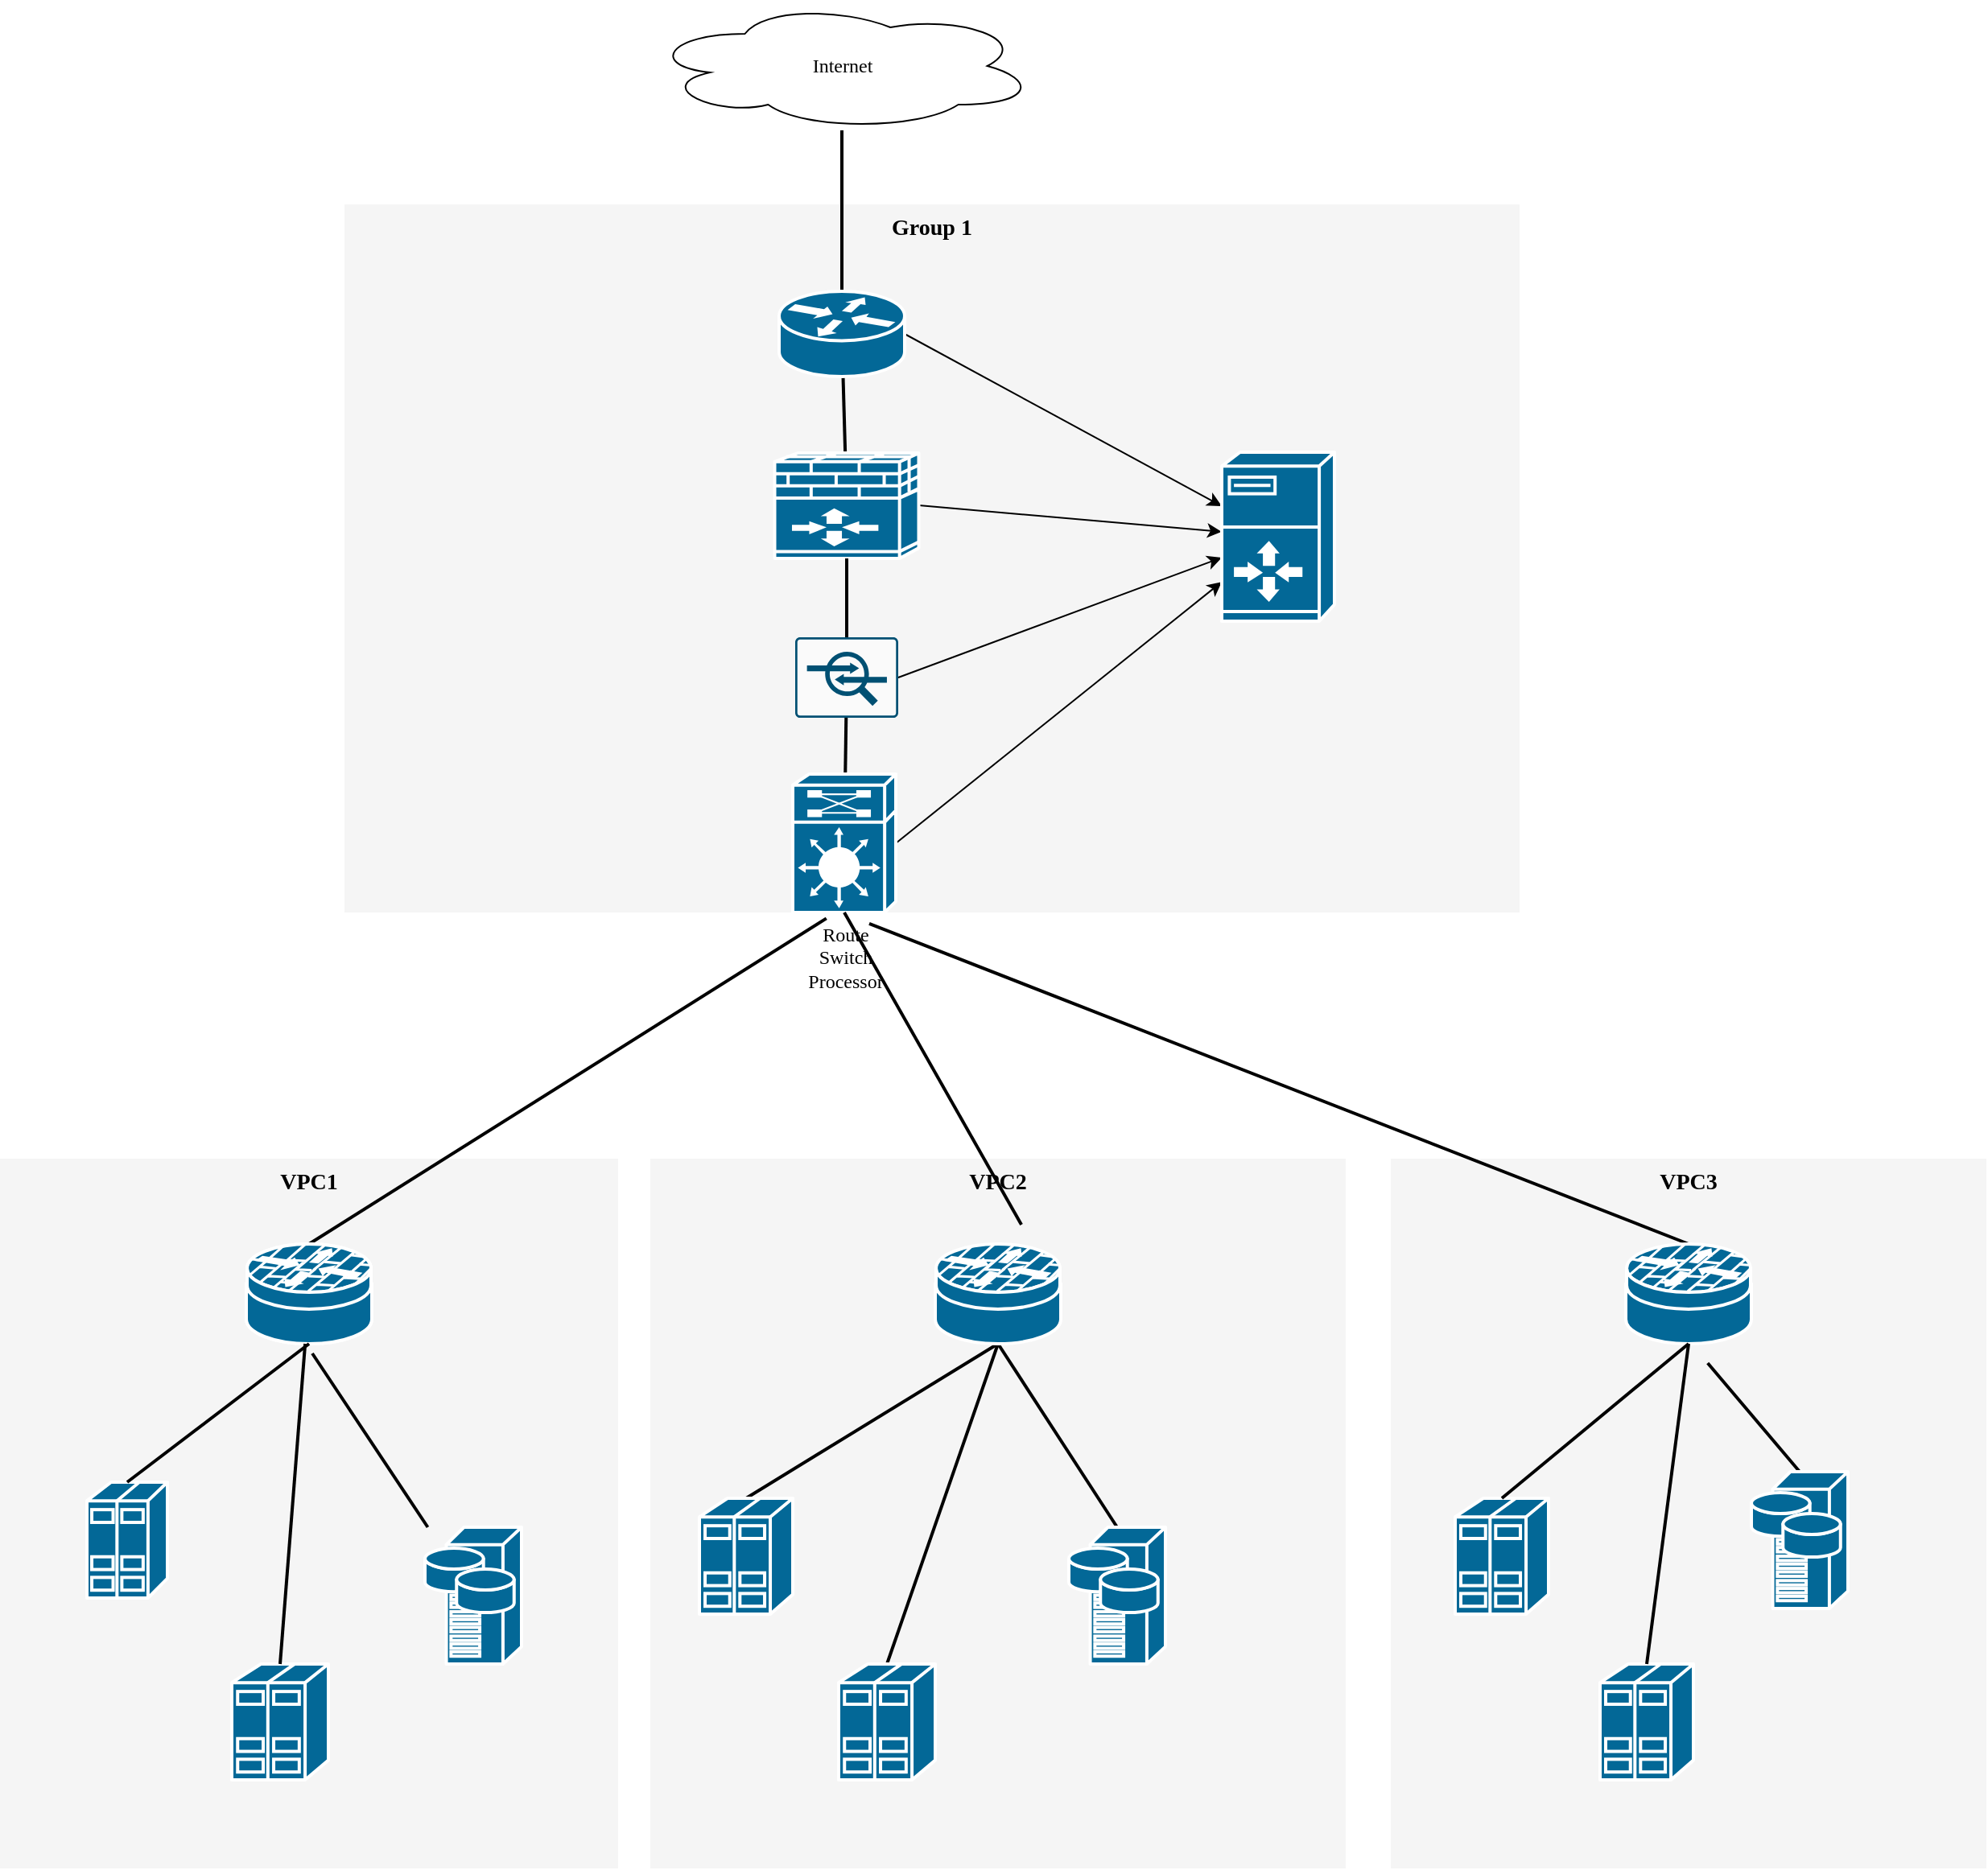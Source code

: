 <mxfile version="14.4.8" type="github">
  <diagram name="Page-1" id="c37626ed-c26b-45fb-9056-f9ebc6bb27b6">
    <mxGraphModel dx="1730" dy="912" grid="1" gridSize="10" guides="1" tooltips="1" connect="1" arrows="1" fold="1" page="1" pageScale="1" pageWidth="1100" pageHeight="850" background="#ffffff" math="0" shadow="0">
      <root>
        <mxCell id="0" />
        <mxCell id="1" parent="0" />
        <mxCell id="1c7a67bf8fd3230f-83" value="Group 1" style="whiteSpace=wrap;html=1;rounded=0;shadow=0;comic=0;strokeWidth=1;fontFamily=Verdana;fontSize=14;fillColor=#f5f5f5;strokeColor=none;verticalAlign=top;fontStyle=1" parent="1" vertex="1">
          <mxGeometry x="720" y="246" width="730" height="440" as="geometry" />
        </mxCell>
        <mxCell id="1c7a67bf8fd3230f-82" value="VPC3" style="whiteSpace=wrap;html=1;rounded=0;shadow=0;comic=0;strokeWidth=1;fontFamily=Verdana;fontSize=14;fillColor=#f5f5f5;strokeColor=none;fontStyle=1;verticalAlign=top;" parent="1" vertex="1">
          <mxGeometry x="1370" y="839" width="370" height="441" as="geometry" />
        </mxCell>
        <mxCell id="1c7a67bf8fd3230f-81" value="VPC2" style="whiteSpace=wrap;html=1;rounded=0;shadow=0;comic=0;strokeWidth=1;fontFamily=Verdana;fontSize=14;fillColor=#f5f5f5;strokeColor=none;fontStyle=1;verticalAlign=top;" parent="1" vertex="1">
          <mxGeometry x="910" y="839" width="432" height="441" as="geometry" />
        </mxCell>
        <mxCell id="1c7a67bf8fd3230f-80" value="VPC1" style="whiteSpace=wrap;html=1;rounded=0;shadow=0;comic=0;strokeWidth=1;fontFamily=Verdana;fontSize=14;fillColor=#f5f5f5;strokeColor=none;fontStyle=1;verticalAlign=top;" parent="1" vertex="1">
          <mxGeometry x="506" y="839" width="384" height="441" as="geometry" />
        </mxCell>
        <mxCell id="1c7a67bf8fd3230f-38" style="edgeStyle=none;html=1;labelBackgroundColor=none;startFill=0;endArrow=none;endFill=0;strokeWidth=2;fontFamily=Verdana;fontSize=12;" parent="1" source="5hQp6zJ6rx_YkQlmQhCc-2" target="1c7a67bf8fd3230f-5" edge="1">
          <mxGeometry relative="1" as="geometry" />
        </mxCell>
        <mxCell id="5hQp6zJ6rx_YkQlmQhCc-8" style="edgeStyle=none;rounded=0;orthogonalLoop=1;jettySize=auto;html=1;exitX=1;exitY=0.5;exitDx=0;exitDy=0;exitPerimeter=0;" edge="1" parent="1" source="1c7a67bf8fd3230f-5" target="5hQp6zJ6rx_YkQlmQhCc-4">
          <mxGeometry relative="1" as="geometry" />
        </mxCell>
        <mxCell id="1c7a67bf8fd3230f-5" value="Route&lt;div&gt;Switch&lt;/div&gt;&lt;div&gt;Processor&lt;/div&gt;" style="shape=mxgraph.cisco.misc.route_switch_processor;html=1;dashed=0;fillColor=#036897;strokeColor=#ffffff;strokeWidth=2;verticalLabelPosition=bottom;verticalAlign=top;rounded=0;shadow=0;comic=0;fontFamily=Verdana;fontSize=12;" parent="1" vertex="1">
          <mxGeometry x="998.5" y="600" width="64" height="86" as="geometry" />
        </mxCell>
        <mxCell id="1c7a67bf8fd3230f-51" style="edgeStyle=none;html=1;labelBackgroundColor=none;startFill=0;endArrow=none;endFill=0;strokeWidth=2;fontFamily=Verdana;fontSize=12;" parent="1" source="1c7a67bf8fd3230f-10" target="1c7a67bf8fd3230f-48" edge="1">
          <mxGeometry relative="1" as="geometry" />
        </mxCell>
        <mxCell id="5hQp6zJ6rx_YkQlmQhCc-6" style="rounded=0;orthogonalLoop=1;jettySize=auto;html=1;exitX=1;exitY=0.5;exitDx=0;exitDy=0;exitPerimeter=0;" edge="1" parent="1" source="1c7a67bf8fd3230f-10" target="5hQp6zJ6rx_YkQlmQhCc-4">
          <mxGeometry relative="1" as="geometry" />
        </mxCell>
        <mxCell id="1c7a67bf8fd3230f-10" value="" style="shape=mxgraph.cisco.security.ios_firewall;html=1;dashed=0;fillColor=#036897;strokeColor=#ffffff;strokeWidth=2;verticalLabelPosition=bottom;verticalAlign=top;rounded=0;shadow=0;comic=0;fontFamily=Verdana;fontSize=12;" parent="1" vertex="1">
          <mxGeometry x="987.25" y="400" width="89.5" height="66" as="geometry" />
        </mxCell>
        <mxCell id="1c7a67bf8fd3230f-56" style="edgeStyle=none;html=1;labelBackgroundColor=none;startFill=0;endArrow=none;endFill=0;strokeWidth=2;fontFamily=Verdana;fontSize=12;entryX=0.5;entryY=0;entryDx=0;entryDy=0;entryPerimeter=0;exitX=0.326;exitY=1.043;exitDx=0;exitDy=0;exitPerimeter=0;" parent="1" source="1c7a67bf8fd3230f-5" target="5hQp6zJ6rx_YkQlmQhCc-9" edge="1">
          <mxGeometry relative="1" as="geometry">
            <mxPoint x="878.548" y="775.265" as="sourcePoint" />
            <mxPoint x="730" y="896.816" as="targetPoint" />
          </mxGeometry>
        </mxCell>
        <mxCell id="1c7a67bf8fd3230f-57" style="edgeStyle=none;html=1;labelBackgroundColor=none;startFill=0;endArrow=none;endFill=0;strokeWidth=2;fontFamily=Verdana;fontSize=12;exitX=0.5;exitY=1;exitDx=0;exitDy=0;exitPerimeter=0;" parent="1" source="1c7a67bf8fd3230f-5" edge="1">
          <mxGeometry relative="1" as="geometry">
            <mxPoint x="1175.666" y="775.985" as="sourcePoint" />
            <mxPoint x="1140.527" y="880.0" as="targetPoint" />
          </mxGeometry>
        </mxCell>
        <mxCell id="1c7a67bf8fd3230f-63" style="edgeStyle=none;html=1;labelBackgroundColor=none;startFill=0;endArrow=none;endFill=0;strokeWidth=2;fontFamily=Verdana;fontSize=12;entryX=0.5;entryY=0;entryDx=0;entryDy=0;entryPerimeter=0;exitX=0.742;exitY=1.081;exitDx=0;exitDy=0;exitPerimeter=0;" parent="1" source="1c7a67bf8fd3230f-5" target="5hQp6zJ6rx_YkQlmQhCc-12" edge="1">
          <mxGeometry relative="1" as="geometry">
            <mxPoint x="1220.261" y="761.473" as="sourcePoint" />
            <mxPoint x="1522" y="907.512" as="targetPoint" />
          </mxGeometry>
        </mxCell>
        <mxCell id="1c7a67bf8fd3230f-15" value="Internet" style="ellipse;shape=cloud;whiteSpace=wrap;html=1;rounded=0;shadow=0;comic=0;strokeWidth=1;fontFamily=Verdana;fontSize=12;" parent="1" vertex="1">
          <mxGeometry x="908.5" y="120" width="241" height="80" as="geometry" />
        </mxCell>
        <mxCell id="1c7a67bf8fd3230f-66" style="edgeStyle=none;html=1;labelBackgroundColor=none;startFill=0;endArrow=none;endFill=0;strokeWidth=2;fontFamily=Verdana;fontSize=12;" parent="1" target="5hQp6zJ6rx_YkQlmQhCc-21" edge="1">
          <mxGeometry relative="1" as="geometry">
            <mxPoint x="700" y="960" as="sourcePoint" />
            <mxPoint x="764" y="1001.796" as="targetPoint" />
          </mxGeometry>
        </mxCell>
        <mxCell id="1c7a67bf8fd3230f-60" style="edgeStyle=none;html=1;labelBackgroundColor=none;startFill=0;endArrow=none;endFill=0;strokeWidth=2;fontFamily=Verdana;fontSize=12;exitX=0.5;exitY=1;exitDx=0;exitDy=0;exitPerimeter=0;entryX=0.5;entryY=0;entryDx=0;entryDy=0;entryPerimeter=0;" parent="1" source="5hQp6zJ6rx_YkQlmQhCc-11" target="5hQp6zJ6rx_YkQlmQhCc-24" edge="1">
          <mxGeometry relative="1" as="geometry">
            <mxPoint x="1153.087" y="966" as="sourcePoint" />
            <mxPoint x="1178.913" y="1007.0" as="targetPoint" />
          </mxGeometry>
        </mxCell>
        <mxCell id="1c7a67bf8fd3230f-69" style="edgeStyle=none;html=1;labelBackgroundColor=none;startFill=0;endArrow=none;endFill=0;strokeWidth=2;fontFamily=Verdana;fontSize=12;exitX=0.5;exitY=1;exitDx=0;exitDy=0;exitPerimeter=0;entryX=0.5;entryY=0;entryDx=0;entryDy=0;entryPerimeter=0;" parent="1" source="5hQp6zJ6rx_YkQlmQhCc-11" target="5hQp6zJ6rx_YkQlmQhCc-20" edge="1">
          <mxGeometry relative="1" as="geometry">
            <mxPoint x="1094" y="950.003" as="sourcePoint" />
            <mxPoint x="1003.941" y="1026" as="targetPoint" />
          </mxGeometry>
        </mxCell>
        <mxCell id="1c7a67bf8fd3230f-70" style="edgeStyle=none;html=1;labelBackgroundColor=none;startFill=0;endArrow=none;endFill=0;strokeWidth=2;fontFamily=Verdana;fontSize=12;exitX=0.5;exitY=1;exitDx=0;exitDy=0;exitPerimeter=0;entryX=0.5;entryY=0;entryDx=0;entryDy=0;entryPerimeter=0;" parent="1" source="5hQp6zJ6rx_YkQlmQhCc-11" target="5hQp6zJ6rx_YkQlmQhCc-23" edge="1">
          <mxGeometry relative="1" as="geometry">
            <mxPoint x="1098.553" y="966" as="sourcePoint" />
            <mxPoint x="996.426" y="1126" as="targetPoint" />
          </mxGeometry>
        </mxCell>
        <mxCell id="1c7a67bf8fd3230f-59" style="edgeStyle=none;html=1;labelBackgroundColor=none;startFill=0;endArrow=none;endFill=0;strokeWidth=2;fontFamily=Verdana;fontSize=12;entryX=0.5;entryY=0;entryDx=0;entryDy=0;entryPerimeter=0;" parent="1" target="5hQp6zJ6rx_YkQlmQhCc-27" edge="1">
          <mxGeometry relative="1" as="geometry">
            <mxPoint x="1566.866" y="966" as="sourcePoint" />
            <mxPoint x="1579.134" y="1007.0" as="targetPoint" />
          </mxGeometry>
        </mxCell>
        <mxCell id="1c7a67bf8fd3230f-52" style="edgeStyle=none;html=1;labelBackgroundColor=none;startFill=0;endArrow=none;endFill=0;strokeWidth=2;fontFamily=Verdana;fontSize=12;" parent="1" source="1c7a67bf8fd3230f-48" target="1c7a67bf8fd3230f-15" edge="1">
          <mxGeometry relative="1" as="geometry" />
        </mxCell>
        <mxCell id="5hQp6zJ6rx_YkQlmQhCc-5" style="edgeStyle=none;rounded=0;orthogonalLoop=1;jettySize=auto;html=1;exitX=1;exitY=0.5;exitDx=0;exitDy=0;exitPerimeter=0;" edge="1" parent="1" source="1c7a67bf8fd3230f-48" target="5hQp6zJ6rx_YkQlmQhCc-4">
          <mxGeometry relative="1" as="geometry" />
        </mxCell>
        <mxCell id="1c7a67bf8fd3230f-48" value="" style="shape=mxgraph.cisco.routers.router;html=1;dashed=0;fillColor=#036897;strokeColor=#ffffff;strokeWidth=2;verticalLabelPosition=bottom;verticalAlign=top;rounded=0;shadow=0;comic=0;fontFamily=Verdana;fontSize=12;" parent="1" vertex="1">
          <mxGeometry x="990" y="300" width="78" height="53" as="geometry" />
        </mxCell>
        <mxCell id="5hQp6zJ6rx_YkQlmQhCc-7" style="edgeStyle=none;rounded=0;orthogonalLoop=1;jettySize=auto;html=1;exitX=1;exitY=0.5;exitDx=0;exitDy=0;exitPerimeter=0;" edge="1" parent="1" source="5hQp6zJ6rx_YkQlmQhCc-2" target="5hQp6zJ6rx_YkQlmQhCc-4">
          <mxGeometry relative="1" as="geometry" />
        </mxCell>
        <mxCell id="5hQp6zJ6rx_YkQlmQhCc-2" value="" style="points=[[0.015,0.015,0],[0.985,0.015,0],[0.985,0.985,0],[0.015,0.985,0],[0.25,0,0],[0.5,0,0],[0.75,0,0],[1,0.25,0],[1,0.5,0],[1,0.75,0],[0.75,1,0],[0.5,1,0],[0.25,1,0],[0,0.75,0],[0,0.5,0],[0,0.25,0]];verticalLabelPosition=bottom;html=1;verticalAlign=top;aspect=fixed;align=center;pointerEvents=1;shape=mxgraph.cisco19.rect;prIcon=ips_ids;fillColor=#FAFAFA;strokeColor=#005073;" vertex="1" parent="1">
          <mxGeometry x="1000" y="515" width="64" height="50" as="geometry" />
        </mxCell>
        <mxCell id="5hQp6zJ6rx_YkQlmQhCc-3" style="edgeStyle=none;html=1;labelBackgroundColor=none;startFill=0;endArrow=none;endFill=0;strokeWidth=2;fontFamily=Verdana;fontSize=12;exitX=0.5;exitY=1;exitDx=0;exitDy=0;exitPerimeter=0;" edge="1" parent="1" source="1c7a67bf8fd3230f-10" target="5hQp6zJ6rx_YkQlmQhCc-2">
          <mxGeometry relative="1" as="geometry">
            <mxPoint x="1031" y="480" as="sourcePoint" />
            <mxPoint x="1028.002" y="610" as="targetPoint" />
          </mxGeometry>
        </mxCell>
        <mxCell id="5hQp6zJ6rx_YkQlmQhCc-4" value="" style="shape=mxgraph.cisco.servers.server_with_router;html=1;pointerEvents=1;dashed=0;fillColor=#036897;strokeColor=#ffffff;strokeWidth=2;verticalLabelPosition=bottom;verticalAlign=top;align=center;outlineConnect=0;" vertex="1" parent="1">
          <mxGeometry x="1265" y="400" width="70" height="105" as="geometry" />
        </mxCell>
        <mxCell id="5hQp6zJ6rx_YkQlmQhCc-9" value="" style="shape=mxgraph.cisco.security.router_firewall;html=1;pointerEvents=1;dashed=0;fillColor=#036897;strokeColor=#ffffff;strokeWidth=2;verticalLabelPosition=bottom;verticalAlign=top;align=center;outlineConnect=0;" vertex="1" parent="1">
          <mxGeometry x="659" y="892" width="78" height="62" as="geometry" />
        </mxCell>
        <mxCell id="5hQp6zJ6rx_YkQlmQhCc-10" value="" style="shape=mxgraph.cisco.security.router_firewall;html=1;pointerEvents=1;dashed=0;fillColor=#036897;strokeColor=#ffffff;strokeWidth=2;verticalLabelPosition=bottom;verticalAlign=top;align=center;outlineConnect=0;" vertex="1" parent="1">
          <mxGeometry x="659" y="892" width="78" height="62" as="geometry" />
        </mxCell>
        <mxCell id="5hQp6zJ6rx_YkQlmQhCc-11" value="" style="shape=mxgraph.cisco.security.router_firewall;html=1;pointerEvents=1;dashed=0;fillColor=#036897;strokeColor=#ffffff;strokeWidth=2;verticalLabelPosition=bottom;verticalAlign=top;align=center;outlineConnect=0;" vertex="1" parent="1">
          <mxGeometry x="1087" y="892" width="78" height="62" as="geometry" />
        </mxCell>
        <mxCell id="5hQp6zJ6rx_YkQlmQhCc-12" value="" style="shape=mxgraph.cisco.security.router_firewall;html=1;pointerEvents=1;dashed=0;fillColor=#036897;strokeColor=#ffffff;strokeWidth=2;verticalLabelPosition=bottom;verticalAlign=top;align=center;outlineConnect=0;" vertex="1" parent="1">
          <mxGeometry x="1516" y="892" width="78" height="62" as="geometry" />
        </mxCell>
        <mxCell id="5hQp6zJ6rx_YkQlmQhCc-18" value="" style="shape=mxgraph.cisco.servers.standard_host;html=1;pointerEvents=1;dashed=0;fillColor=#036897;strokeColor=#ffffff;strokeWidth=2;verticalLabelPosition=bottom;verticalAlign=top;align=center;outlineConnect=0;" vertex="1" parent="1">
          <mxGeometry x="560" y="1040" width="50" height="72" as="geometry" />
        </mxCell>
        <mxCell id="5hQp6zJ6rx_YkQlmQhCc-19" value="" style="shape=mxgraph.cisco.servers.standard_host;html=1;pointerEvents=1;dashed=0;fillColor=#036897;strokeColor=#ffffff;strokeWidth=2;verticalLabelPosition=bottom;verticalAlign=top;align=center;outlineConnect=0;" vertex="1" parent="1">
          <mxGeometry x="650" y="1153" width="60" height="72" as="geometry" />
        </mxCell>
        <mxCell id="5hQp6zJ6rx_YkQlmQhCc-20" value="" style="shape=mxgraph.cisco.servers.standard_host;html=1;pointerEvents=1;dashed=0;fillColor=#036897;strokeColor=#ffffff;strokeWidth=2;verticalLabelPosition=bottom;verticalAlign=top;align=center;outlineConnect=0;" vertex="1" parent="1">
          <mxGeometry x="940.5" y="1050" width="58" height="72" as="geometry" />
        </mxCell>
        <mxCell id="5hQp6zJ6rx_YkQlmQhCc-21" value="" style="shape=mxgraph.cisco.servers.storage_server;html=1;pointerEvents=1;dashed=0;fillColor=#036897;strokeColor=#ffffff;strokeWidth=2;verticalLabelPosition=bottom;verticalAlign=top;align=center;outlineConnect=0;" vertex="1" parent="1">
          <mxGeometry x="770" y="1068" width="60" height="85" as="geometry" />
        </mxCell>
        <mxCell id="5hQp6zJ6rx_YkQlmQhCc-23" value="" style="shape=mxgraph.cisco.servers.standard_host;html=1;pointerEvents=1;dashed=0;fillColor=#036897;strokeColor=#ffffff;strokeWidth=2;verticalLabelPosition=bottom;verticalAlign=top;align=center;outlineConnect=0;" vertex="1" parent="1">
          <mxGeometry x="1027" y="1153" width="60" height="72" as="geometry" />
        </mxCell>
        <mxCell id="5hQp6zJ6rx_YkQlmQhCc-24" value="" style="shape=mxgraph.cisco.servers.storage_server;html=1;pointerEvents=1;dashed=0;fillColor=#036897;strokeColor=#ffffff;strokeWidth=2;verticalLabelPosition=bottom;verticalAlign=top;align=center;outlineConnect=0;" vertex="1" parent="1">
          <mxGeometry x="1170" y="1068" width="60" height="85" as="geometry" />
        </mxCell>
        <mxCell id="5hQp6zJ6rx_YkQlmQhCc-25" value="" style="shape=mxgraph.cisco.servers.standard_host;html=1;pointerEvents=1;dashed=0;fillColor=#036897;strokeColor=#ffffff;strokeWidth=2;verticalLabelPosition=bottom;verticalAlign=top;align=center;outlineConnect=0;" vertex="1" parent="1">
          <mxGeometry x="1410" y="1050" width="58" height="72" as="geometry" />
        </mxCell>
        <mxCell id="5hQp6zJ6rx_YkQlmQhCc-26" value="" style="shape=mxgraph.cisco.servers.standard_host;html=1;pointerEvents=1;dashed=0;fillColor=#036897;strokeColor=#ffffff;strokeWidth=2;verticalLabelPosition=bottom;verticalAlign=top;align=center;outlineConnect=0;" vertex="1" parent="1">
          <mxGeometry x="1500" y="1153" width="58" height="72" as="geometry" />
        </mxCell>
        <mxCell id="5hQp6zJ6rx_YkQlmQhCc-27" value="" style="shape=mxgraph.cisco.servers.storage_server;html=1;pointerEvents=1;dashed=0;fillColor=#036897;strokeColor=#ffffff;strokeWidth=2;verticalLabelPosition=bottom;verticalAlign=top;align=center;outlineConnect=0;" vertex="1" parent="1">
          <mxGeometry x="1594" y="1033.5" width="60" height="85" as="geometry" />
        </mxCell>
        <mxCell id="5hQp6zJ6rx_YkQlmQhCc-29" style="edgeStyle=none;html=1;labelBackgroundColor=none;startFill=0;endArrow=none;endFill=0;strokeWidth=2;fontFamily=Verdana;fontSize=12;entryX=0.5;entryY=0;entryDx=0;entryDy=0;entryPerimeter=0;exitX=0.5;exitY=1;exitDx=0;exitDy=0;exitPerimeter=0;" edge="1" parent="1" source="5hQp6zJ6rx_YkQlmQhCc-12" target="5hQp6zJ6rx_YkQlmQhCc-26">
          <mxGeometry relative="1" as="geometry">
            <mxPoint x="1515.996" y="1000.5" as="sourcePoint" />
            <mxPoint x="1573.13" y="1068" as="targetPoint" />
          </mxGeometry>
        </mxCell>
        <mxCell id="5hQp6zJ6rx_YkQlmQhCc-30" style="edgeStyle=none;html=1;labelBackgroundColor=none;startFill=0;endArrow=none;endFill=0;strokeWidth=2;fontFamily=Verdana;fontSize=12;entryX=0.5;entryY=0;entryDx=0;entryDy=0;entryPerimeter=0;exitX=0.5;exitY=1;exitDx=0;exitDy=0;exitPerimeter=0;" edge="1" parent="1" source="5hQp6zJ6rx_YkQlmQhCc-12" target="5hQp6zJ6rx_YkQlmQhCc-25">
          <mxGeometry relative="1" as="geometry">
            <mxPoint x="1576.866" y="976" as="sourcePoint" />
            <mxPoint x="1634" y="1043.5" as="targetPoint" />
          </mxGeometry>
        </mxCell>
        <mxCell id="5hQp6zJ6rx_YkQlmQhCc-31" style="edgeStyle=none;html=1;labelBackgroundColor=none;startFill=0;endArrow=none;endFill=0;strokeWidth=2;fontFamily=Verdana;fontSize=12;entryX=0.5;entryY=0;entryDx=0;entryDy=0;entryPerimeter=0;exitX=0.5;exitY=1;exitDx=0;exitDy=0;exitPerimeter=0;" edge="1" parent="1" source="5hQp6zJ6rx_YkQlmQhCc-10" target="5hQp6zJ6rx_YkQlmQhCc-18">
          <mxGeometry relative="1" as="geometry">
            <mxPoint x="619.996" y="966" as="sourcePoint" />
            <mxPoint x="677.13" y="1033.5" as="targetPoint" />
          </mxGeometry>
        </mxCell>
        <mxCell id="5hQp6zJ6rx_YkQlmQhCc-32" style="edgeStyle=none;html=1;labelBackgroundColor=none;startFill=0;endArrow=none;endFill=0;strokeWidth=2;fontFamily=Verdana;fontSize=12;entryX=0.5;entryY=0;entryDx=0;entryDy=0;entryPerimeter=0;" edge="1" parent="1" source="5hQp6zJ6rx_YkQlmQhCc-10" target="5hQp6zJ6rx_YkQlmQhCc-19">
          <mxGeometry relative="1" as="geometry">
            <mxPoint x="619.996" y="966" as="sourcePoint" />
            <mxPoint x="677.13" y="1033.5" as="targetPoint" />
          </mxGeometry>
        </mxCell>
      </root>
    </mxGraphModel>
  </diagram>
</mxfile>
